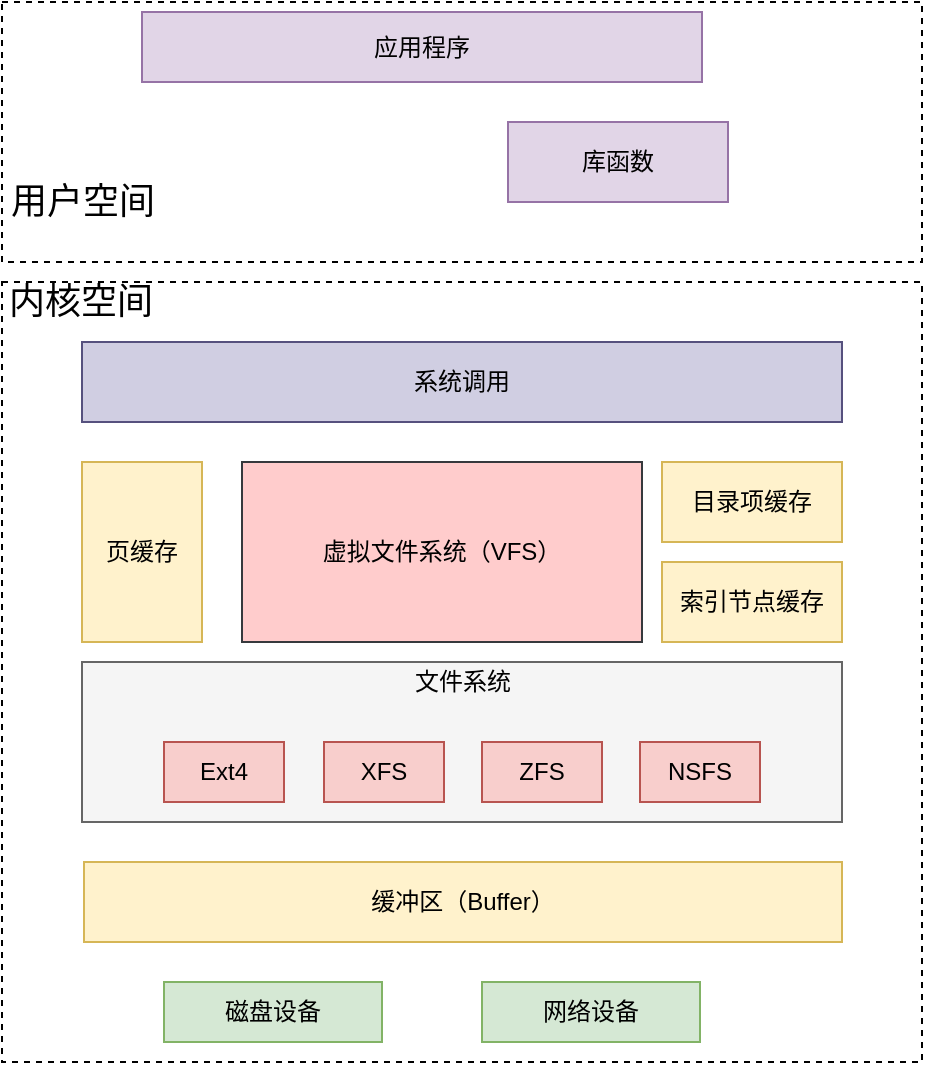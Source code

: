<mxfile version="10.6.0" type="github"><diagram id="wrLiC5KKFHb4O18mGof-" name="Page-1"><mxGraphModel dx="918" dy="535" grid="1" gridSize="10" guides="1" tooltips="1" connect="1" arrows="1" fold="1" page="1" pageScale="1" pageWidth="827" pageHeight="1169" math="0" shadow="0"><root><mxCell id="0"/><mxCell id="1" parent="0"/><mxCell id="MI6txwLAKoSyVraXTARG-1" value="" style="rounded=0;whiteSpace=wrap;html=1;dashed=1;strokeWidth=1;perimeterSpacing=4;shadow=0;comic=0;glass=0;" vertex="1" parent="1"><mxGeometry x="160" y="40" width="460" height="130" as="geometry"/></mxCell><mxCell id="MI6txwLAKoSyVraXTARG-2" value="" style="rounded=0;whiteSpace=wrap;html=1;shadow=0;glass=0;dashed=1;comic=0;strokeWidth=1;" vertex="1" parent="1"><mxGeometry x="160" y="180" width="460" height="390" as="geometry"/></mxCell><mxCell id="MI6txwLAKoSyVraXTARG-3" value="应用程序" style="rounded=0;whiteSpace=wrap;html=1;shadow=0;glass=0;comic=0;strokeWidth=1;fillColor=#e1d5e7;strokeColor=#9673a6;" vertex="1" parent="1"><mxGeometry x="230" y="45" width="280" height="35" as="geometry"/></mxCell><mxCell id="MI6txwLAKoSyVraXTARG-4" value="库函数" style="rounded=0;whiteSpace=wrap;html=1;shadow=0;glass=0;comic=0;strokeWidth=1;fillColor=#e1d5e7;strokeColor=#9673a6;" vertex="1" parent="1"><mxGeometry x="413" y="100" width="110" height="40" as="geometry"/></mxCell><mxCell id="MI6txwLAKoSyVraXTARG-6" value="系统调用" style="rounded=1;whiteSpace=wrap;html=1;shadow=0;glass=0;comic=0;strokeWidth=1;fillColor=#d0cee2;arcSize=0;strokeColor=#56517e;" vertex="1" parent="1"><mxGeometry x="200" y="210" width="380" height="40" as="geometry"/></mxCell><mxCell id="MI6txwLAKoSyVraXTARG-8" value="虚拟文件系统（VFS）" style="rounded=0;whiteSpace=wrap;html=1;shadow=0;glass=0;comic=0;strokeWidth=1;fillColor=#ffcccc;strokeColor=#36393d;" vertex="1" parent="1"><mxGeometry x="280" y="270" width="200" height="90" as="geometry"/></mxCell><mxCell id="MI6txwLAKoSyVraXTARG-9" value="页缓存" style="rounded=0;whiteSpace=wrap;html=1;shadow=0;glass=0;comic=0;strokeWidth=1;fillColor=#fff2cc;strokeColor=#d6b656;" vertex="1" parent="1"><mxGeometry x="200" y="270" width="60" height="90" as="geometry"/></mxCell><mxCell id="MI6txwLAKoSyVraXTARG-10" value="目录项缓存" style="rounded=0;whiteSpace=wrap;html=1;shadow=0;glass=0;comic=0;strokeWidth=1;fillColor=#fff2cc;strokeColor=#d6b656;" vertex="1" parent="1"><mxGeometry x="490" y="270" width="90" height="40" as="geometry"/></mxCell><mxCell id="MI6txwLAKoSyVraXTARG-11" value="索引节点缓存" style="rounded=0;whiteSpace=wrap;html=1;shadow=0;glass=0;comic=0;strokeWidth=1;fillColor=#fff2cc;strokeColor=#d6b656;" vertex="1" parent="1"><mxGeometry x="490" y="320" width="90" height="40" as="geometry"/></mxCell><mxCell id="MI6txwLAKoSyVraXTARG-12" value="" style="rounded=0;whiteSpace=wrap;html=1;shadow=0;glass=0;comic=0;strokeWidth=1;fillColor=#f5f5f5;strokeColor=#666666;fontColor=#333333;" vertex="1" parent="1"><mxGeometry x="200" y="370" width="380" height="80" as="geometry"/></mxCell><mxCell id="MI6txwLAKoSyVraXTARG-14" value="Ext4" style="rounded=0;whiteSpace=wrap;html=1;shadow=0;glass=0;comic=0;strokeWidth=1;fillColor=#f8cecc;strokeColor=#b85450;" vertex="1" parent="1"><mxGeometry x="241" y="410" width="60" height="30" as="geometry"/></mxCell><mxCell id="MI6txwLAKoSyVraXTARG-15" value="XFS" style="rounded=0;whiteSpace=wrap;html=1;shadow=0;glass=0;comic=0;strokeWidth=1;fillColor=#f8cecc;strokeColor=#b85450;" vertex="1" parent="1"><mxGeometry x="321" y="410" width="60" height="30" as="geometry"/></mxCell><mxCell id="MI6txwLAKoSyVraXTARG-16" value="NSFS" style="rounded=0;whiteSpace=wrap;html=1;shadow=0;glass=0;comic=0;strokeWidth=1;fillColor=#f8cecc;strokeColor=#b85450;" vertex="1" parent="1"><mxGeometry x="479" y="410" width="60" height="30" as="geometry"/></mxCell><mxCell id="MI6txwLAKoSyVraXTARG-17" value="ZFS" style="rounded=0;whiteSpace=wrap;html=1;shadow=0;glass=0;comic=0;strokeWidth=1;fillColor=#f8cecc;strokeColor=#b85450;" vertex="1" parent="1"><mxGeometry x="400" y="410" width="60" height="30" as="geometry"/></mxCell><mxCell id="MI6txwLAKoSyVraXTARG-19" value="缓冲区（Buffer）" style="rounded=0;whiteSpace=wrap;html=1;shadow=0;glass=0;comic=0;strokeWidth=1;fillColor=#fff2cc;strokeColor=#d6b656;" vertex="1" parent="1"><mxGeometry x="201" y="470" width="379" height="40" as="geometry"/></mxCell><mxCell id="MI6txwLAKoSyVraXTARG-20" value="磁盘设备" style="rounded=0;whiteSpace=wrap;html=1;shadow=0;glass=0;comic=0;strokeWidth=1;fillColor=#d5e8d4;strokeColor=#82b366;" vertex="1" parent="1"><mxGeometry x="241" y="530" width="109" height="30" as="geometry"/></mxCell><mxCell id="MI6txwLAKoSyVraXTARG-21" value="网络设备" style="rounded=0;whiteSpace=wrap;html=1;shadow=0;glass=0;comic=0;strokeWidth=1;fillColor=#d5e8d4;strokeColor=#82b366;" vertex="1" parent="1"><mxGeometry x="400" y="530" width="109" height="30" as="geometry"/></mxCell><mxCell id="MI6txwLAKoSyVraXTARG-22" value="文件系统" style="text;html=1;strokeColor=none;fillColor=none;align=center;verticalAlign=middle;whiteSpace=wrap;rounded=0;shadow=0;glass=0;comic=0;" vertex="1" parent="1"><mxGeometry x="351" y="370" width="79" height="20" as="geometry"/></mxCell><mxCell id="MI6txwLAKoSyVraXTARG-23" value="用户空间" style="text;html=1;strokeColor=none;fillColor=none;align=center;verticalAlign=middle;whiteSpace=wrap;rounded=0;shadow=0;glass=0;comic=0;fontSize=18;" vertex="1" parent="1"><mxGeometry x="161" y="130" width="79" height="20" as="geometry"/></mxCell><mxCell id="MI6txwLAKoSyVraXTARG-24" value="内核空间" style="text;html=1;strokeColor=none;fillColor=none;align=center;verticalAlign=middle;whiteSpace=wrap;rounded=0;shadow=0;glass=0;comic=0;fontSize=18;" vertex="1" parent="1"><mxGeometry x="160" y="180" width="79" height="20" as="geometry"/></mxCell></root></mxGraphModel></diagram></mxfile>